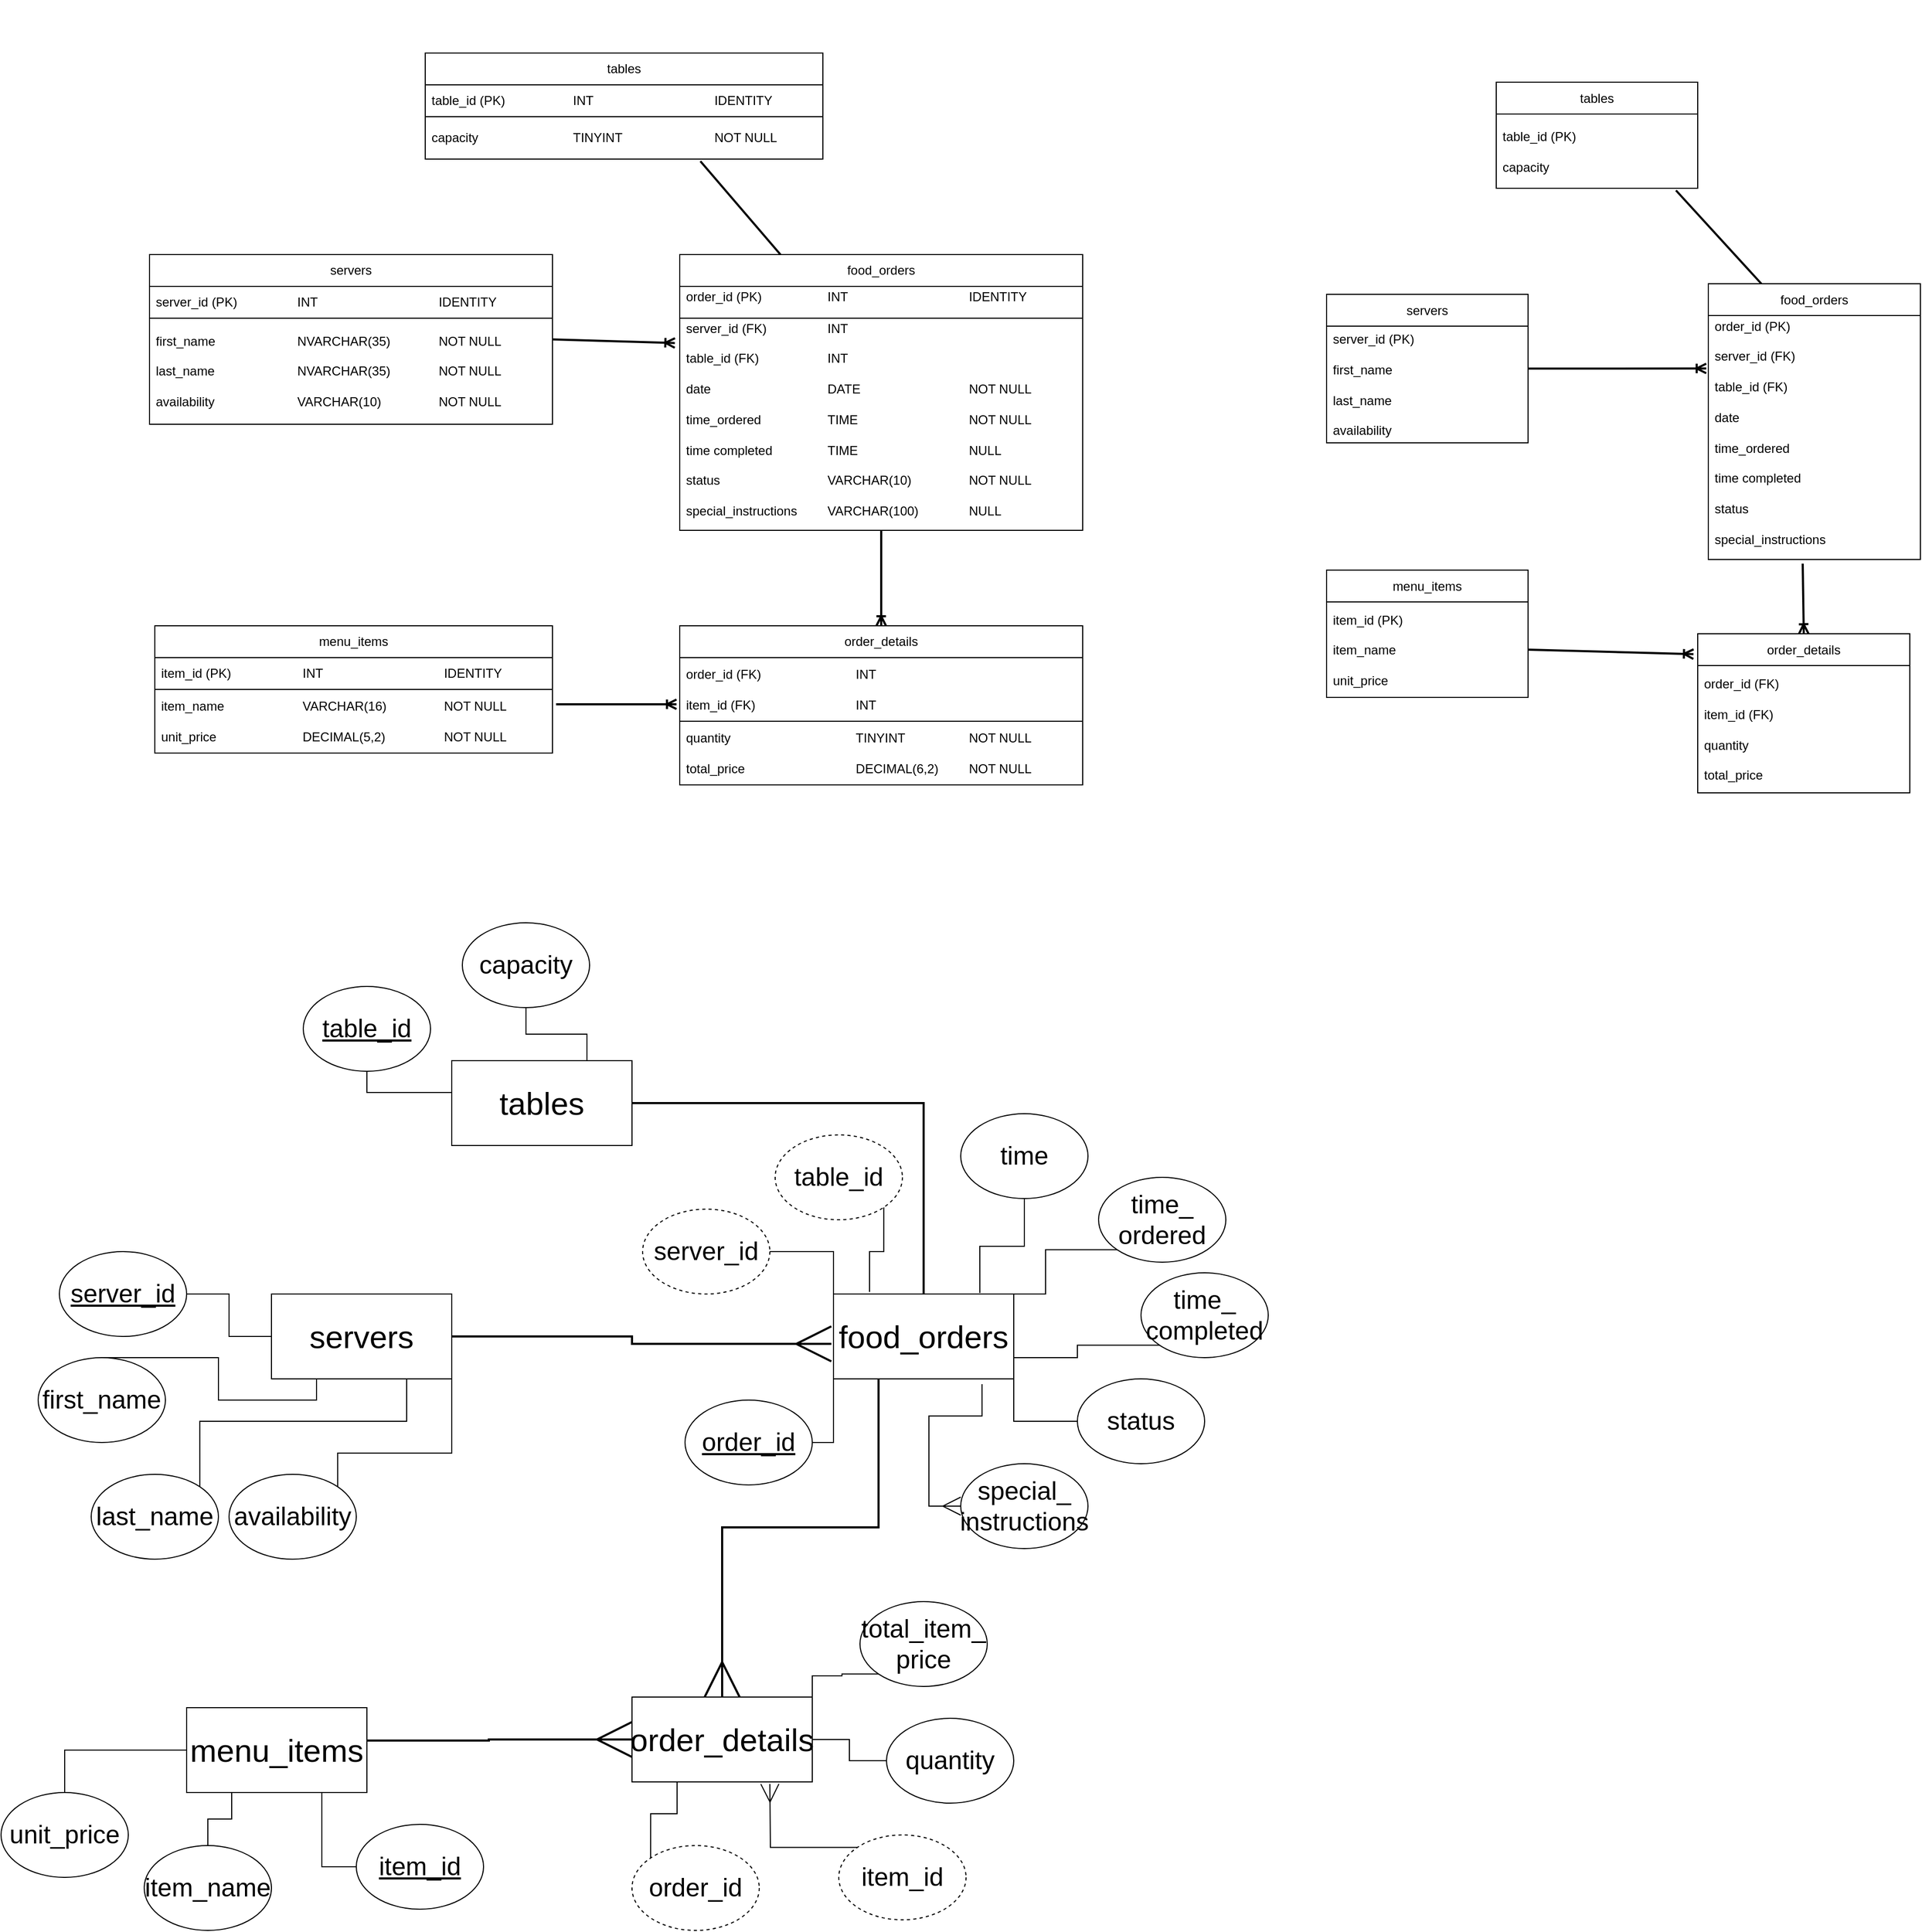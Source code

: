 <mxfile version="24.7.16">
  <diagram name="Page-1" id="0jGm_4_jH5ckf6Hsy2xG">
    <mxGraphModel dx="1859" dy="796" grid="1" gridSize="10" guides="1" tooltips="1" connect="1" arrows="1" fold="1" page="1" pageScale="1" pageWidth="850" pageHeight="1100" math="0" shadow="0">
      <root>
        <mxCell id="0" />
        <mxCell id="1" parent="0" />
        <mxCell id="qiCdCzOtStQ2J8jEz5Vx-1" value="" style="group" vertex="1" connectable="0" parent="1">
          <mxGeometry x="40" y="40" width="1240" height="855" as="geometry" />
        </mxCell>
        <mxCell id="qiCdCzOtStQ2J8jEz5Vx-2" value="servers" style="swimlane;fontStyle=0;childLayout=stackLayout;horizontal=1;startSize=30;horizontalStack=0;resizeParent=1;resizeParentMax=0;resizeLast=0;collapsible=1;marginBottom=0;whiteSpace=wrap;html=1;swimlaneLine=1;" vertex="1" parent="qiCdCzOtStQ2J8jEz5Vx-1">
          <mxGeometry x="140" y="240" width="380" height="160" as="geometry" />
        </mxCell>
        <mxCell id="qiCdCzOtStQ2J8jEz5Vx-3" value="&lt;div&gt;server_id (PK)&lt;span style=&quot;white-space: pre;&quot;&gt;&#x9;&lt;/span&gt;&lt;span style=&quot;white-space: pre;&quot;&gt;&#x9;&lt;/span&gt;&lt;span style=&quot;white-space: pre;&quot;&gt;&#x9;&lt;/span&gt;INT&lt;span style=&quot;white-space: pre;&quot;&gt;&#x9;&lt;/span&gt;&lt;span style=&quot;white-space: pre;&quot;&gt;&#x9;&lt;/span&gt;&lt;span style=&quot;white-space: pre;&quot;&gt;&#x9;&lt;/span&gt;&lt;span style=&quot;white-space: pre;&quot;&gt;&#x9;&lt;span style=&quot;white-space: pre;&quot;&gt;&#x9;&lt;/span&gt;&lt;/span&gt;IDENTITY&lt;br&gt;&lt;/div&gt;" style="text;strokeColor=default;fillColor=none;align=left;verticalAlign=middle;spacingLeft=4;spacingRight=4;overflow=hidden;points=[[0,0.5],[1,0.5]];portConstraint=eastwest;rotatable=0;whiteSpace=wrap;html=1;" vertex="1" parent="qiCdCzOtStQ2J8jEz5Vx-2">
          <mxGeometry y="30" width="380" height="30" as="geometry" />
        </mxCell>
        <mxCell id="qiCdCzOtStQ2J8jEz5Vx-4" value="&lt;div&gt;first_name&lt;span style=&quot;white-space: pre;&quot;&gt;&#x9;&lt;span style=&quot;white-space: pre;&quot;&gt;&#x9;&lt;span style=&quot;white-space: pre;&quot;&gt;&#x9;&lt;/span&gt;&lt;/span&gt;&lt;/span&gt;NVARCHAR(35)&lt;span style=&quot;white-space: pre;&quot;&gt;&#x9;&lt;span style=&quot;white-space: pre;&quot;&gt;&#x9;&lt;/span&gt;&lt;/span&gt;NOT NULL&lt;/div&gt;&lt;div&gt;&lt;br&gt;&lt;/div&gt;&lt;div&gt;last_name&lt;span style=&quot;white-space: pre;&quot;&gt;&#x9;&lt;/span&gt;&lt;span style=&quot;white-space: pre;&quot;&gt;&#x9;&lt;/span&gt;&lt;span style=&quot;white-space: pre;&quot;&gt;&#x9;&lt;/span&gt;NVARCHAR(35)&lt;span style=&quot;white-space: pre;&quot;&gt;&#x9;&lt;/span&gt;&lt;span style=&quot;white-space: pre;&quot;&gt;&#x9;&lt;/span&gt;NOT NULL&lt;br&gt;&lt;/div&gt;&lt;div&gt;&lt;br&gt;&lt;/div&gt;&lt;div&gt;availability&lt;span style=&quot;white-space: pre;&quot;&gt;&#x9;&lt;/span&gt;&lt;span style=&quot;white-space: pre;&quot;&gt;&#x9;&lt;/span&gt;&lt;span style=&quot;white-space: pre;&quot;&gt;&#x9;VARCHAR(10)&lt;/span&gt;&lt;span style=&quot;white-space: pre;&quot;&gt;&#x9;&lt;span style=&quot;white-space: pre;&quot;&gt;&#x9;&lt;/span&gt;NOT &lt;/span&gt;NULL&lt;span style=&quot;white-space: pre;&quot;&gt;&#x9;&lt;/span&gt;&lt;span style=&quot;white-space: pre;&quot;&gt;&#x9;&lt;/span&gt;&lt;br&gt;&lt;/div&gt;" style="text;strokeColor=none;fillColor=none;align=left;verticalAlign=middle;spacingLeft=4;spacingRight=4;overflow=hidden;points=[[0,0.5],[1,0.5]];portConstraint=eastwest;rotatable=0;whiteSpace=wrap;html=1;" vertex="1" parent="qiCdCzOtStQ2J8jEz5Vx-2">
          <mxGeometry y="60" width="380" height="100" as="geometry" />
        </mxCell>
        <mxCell id="qiCdCzOtStQ2J8jEz5Vx-5" value="food_orders" style="swimlane;fontStyle=0;childLayout=stackLayout;horizontal=1;startSize=30;horizontalStack=0;resizeParent=1;resizeParentMax=0;resizeLast=0;collapsible=1;marginBottom=0;whiteSpace=wrap;html=1;swimlaneLine=1;" vertex="1" parent="qiCdCzOtStQ2J8jEz5Vx-1">
          <mxGeometry x="640" y="240" width="380" height="260" as="geometry" />
        </mxCell>
        <mxCell id="qiCdCzOtStQ2J8jEz5Vx-6" value="&lt;div&gt;order_id (PK)&lt;span style=&quot;white-space: pre;&quot;&gt;&#x9;&lt;span style=&quot;white-space: pre;&quot;&gt;&#x9;&lt;/span&gt;&lt;span style=&quot;white-space: pre;&quot;&gt;&#x9;&lt;/span&gt;INT&lt;span style=&quot;white-space: pre;&quot;&gt;&#x9;&lt;/span&gt;&lt;span style=&quot;white-space: pre;&quot;&gt;&#x9;&lt;/span&gt;&lt;span style=&quot;white-space: pre;&quot;&gt;&#x9;&lt;/span&gt;&lt;span style=&quot;white-space: pre;&quot;&gt;&#x9;&lt;/span&gt;&lt;span style=&quot;white-space: pre;&quot;&gt;&#x9;&lt;/span&gt;IDENTITY&lt;/span&gt;&lt;/div&gt;&lt;div&gt;&lt;br&gt;&lt;/div&gt;" style="text;strokeColor=default;fillColor=none;align=left;verticalAlign=middle;spacingLeft=4;spacingRight=4;overflow=hidden;points=[[0,0.5],[1,0.5]];portConstraint=eastwest;rotatable=0;whiteSpace=wrap;html=1;perimeterSpacing=1;" vertex="1" parent="qiCdCzOtStQ2J8jEz5Vx-5">
          <mxGeometry y="30" width="380" height="30" as="geometry" />
        </mxCell>
        <mxCell id="qiCdCzOtStQ2J8jEz5Vx-7" value="&lt;div&gt;server_id (FK)&lt;span style=&quot;white-space: pre;&quot;&gt;&#x9;&lt;/span&gt;&lt;span style=&quot;white-space: pre;&quot;&gt;&#x9;&lt;/span&gt;&lt;span style=&quot;white-space: pre;&quot;&gt;&#x9;&lt;/span&gt;INT&lt;span style=&quot;white-space: pre;&quot;&gt;&#x9;&lt;/span&gt;&lt;span style=&quot;white-space: pre;&quot;&gt;&#x9;&lt;/span&gt;&lt;span style=&quot;white-space: pre;&quot;&gt;&#x9;&lt;/span&gt;&lt;span style=&quot;white-space: pre;&quot;&gt;&#x9;&lt;/span&gt;&lt;span style=&quot;white-space: pre;&quot;&gt;&#x9;&lt;/span&gt;&lt;/div&gt;&lt;div&gt;&lt;div&gt;&lt;br&gt;&lt;/div&gt;table_id (FK)&lt;span style=&quot;white-space: pre;&quot;&gt;&#x9;&lt;/span&gt;&lt;span style=&quot;white-space: pre;&quot;&gt;&#x9;&lt;/span&gt;&lt;span style=&quot;white-space: pre;&quot;&gt;&#x9;&lt;/span&gt;INT&lt;span style=&quot;white-space: pre;&quot;&gt;&#x9;&lt;/span&gt;&lt;span style=&quot;white-space: pre;&quot;&gt;&#x9;&lt;/span&gt;&lt;span style=&quot;white-space: pre;&quot;&gt;&#x9;&lt;/span&gt;&lt;span style=&quot;white-space: pre;&quot;&gt;&#x9;&lt;span style=&quot;white-space: pre;&quot;&gt;&#x9;&lt;/span&gt;&lt;/span&gt;&lt;/div&gt;&lt;div&gt;&lt;br&gt;&lt;/div&gt;&lt;div&gt;date&lt;span style=&quot;white-space: pre;&quot;&gt;&#x9;&lt;/span&gt;&lt;span style=&quot;white-space: pre;&quot;&gt;&#x9;&lt;/span&gt;&lt;span style=&quot;white-space: pre;&quot;&gt;&#x9;&lt;/span&gt;&lt;span style=&quot;white-space: pre;&quot;&gt;&#x9;&lt;/span&gt;&lt;span style=&quot;white-space: pre;&quot;&gt;&#x9;&lt;/span&gt;DATE&lt;span style=&quot;white-space: pre;&quot;&gt;&#x9;&lt;/span&gt;&lt;span style=&quot;white-space: pre;&quot;&gt;&#x9;&lt;/span&gt;&lt;span style=&quot;white-space: pre;&quot;&gt;&#x9;&lt;span style=&quot;white-space: pre;&quot;&gt;&#x9;&lt;/span&gt;&lt;/span&gt;NOT NULL&lt;br&gt;&lt;/div&gt;&lt;div&gt;&lt;br&gt;&lt;/div&gt;&lt;div&gt;time_ordered&lt;span style=&quot;white-space: pre;&quot;&gt;&#x9;&lt;/span&gt;&lt;span style=&quot;white-space: pre;&quot;&gt;&#x9;&lt;/span&gt;&lt;span style=&quot;white-space: pre;&quot;&gt;&#x9;TIME&lt;span style=&quot;white-space: pre;&quot;&gt;&#x9;&lt;/span&gt;&lt;span style=&quot;white-space: pre;&quot;&gt;&#x9;&lt;/span&gt;&lt;span style=&quot;white-space: pre;&quot;&gt;&#x9;&lt;span style=&quot;white-space: pre;&quot;&gt;&#x9;&lt;/span&gt;&lt;/span&gt;NOT NULL&lt;/span&gt;&lt;br&gt;&lt;/div&gt;&lt;div&gt;&lt;br&gt;&lt;/div&gt;&lt;div&gt;time completed&lt;span style=&quot;white-space: pre;&quot;&gt;&#x9;&lt;/span&gt;&lt;span style=&quot;white-space: pre;&quot;&gt;&#x9;&lt;/span&gt;TIME&lt;span style=&quot;white-space: pre;&quot;&gt;&#x9;&lt;/span&gt;&lt;span style=&quot;white-space: pre;&quot;&gt;&#x9;&lt;/span&gt;&lt;span style=&quot;white-space: pre;&quot;&gt;&#x9;&lt;span style=&quot;white-space: pre;&quot;&gt;&#x9;&lt;/span&gt;&lt;/span&gt;NULL&lt;/div&gt;&lt;div&gt;&lt;br&gt;&lt;/div&gt;&lt;div&gt;status&lt;span style=&quot;white-space: pre;&quot;&gt;&#x9;&lt;/span&gt;&lt;span style=&quot;white-space: pre;&quot;&gt;&#x9;&lt;/span&gt;&lt;span style=&quot;white-space: pre;&quot;&gt;&#x9;&lt;/span&gt;&lt;span style=&quot;white-space: pre;&quot;&gt;&#x9;&lt;/span&gt;VARCHAR(10)&lt;span style=&quot;white-space: pre;&quot;&gt;&#x9;&lt;span style=&quot;white-space: pre;&quot;&gt;&#x9;&lt;/span&gt;&lt;/span&gt;NOT NULL&lt;br&gt;&lt;/div&gt;&lt;div&gt;&lt;br&gt;&lt;/div&gt;&lt;div&gt;special_instructions&lt;span style=&quot;white-space: pre;&quot;&gt;&#x9;&lt;/span&gt;&lt;span style=&quot;white-space: pre;&quot;&gt;&#x9;&lt;/span&gt;VARCHAR(100)&lt;span style=&quot;white-space: pre;&quot;&gt;&#x9;&lt;span style=&quot;white-space: pre;&quot;&gt;&#x9;&lt;/span&gt;&lt;/span&gt;NULL&lt;br&gt;&lt;/div&gt;&lt;div&gt;&lt;br&gt;&lt;/div&gt;&lt;div&gt;&lt;br&gt;&lt;/div&gt;" style="text;strokeColor=none;fillColor=none;align=left;verticalAlign=middle;spacingLeft=4;spacingRight=4;overflow=hidden;points=[[0,0.5],[1,0.5]];portConstraint=eastwest;rotatable=0;whiteSpace=wrap;html=1;" vertex="1" parent="qiCdCzOtStQ2J8jEz5Vx-5">
          <mxGeometry y="60" width="380" height="200" as="geometry" />
        </mxCell>
        <mxCell id="qiCdCzOtStQ2J8jEz5Vx-8" value="menu_items" style="swimlane;fontStyle=0;childLayout=stackLayout;horizontal=1;startSize=30;horizontalStack=0;resizeParent=1;resizeParentMax=0;resizeLast=0;collapsible=1;marginBottom=0;whiteSpace=wrap;html=1;swimlaneLine=1;" vertex="1" parent="qiCdCzOtStQ2J8jEz5Vx-1">
          <mxGeometry x="145" y="590" width="375" height="120" as="geometry" />
        </mxCell>
        <mxCell id="qiCdCzOtStQ2J8jEz5Vx-9" value="&lt;div&gt;item_id (PK)&lt;span style=&quot;white-space: pre;&quot;&gt;&#x9;&lt;/span&gt;&lt;span style=&quot;white-space: pre;&quot;&gt;&#x9;&lt;span style=&quot;white-space: pre;&quot;&gt;&#x9;&lt;/span&gt;INT&lt;span style=&quot;white-space: pre;&quot;&gt;&#x9;&lt;/span&gt;&lt;span style=&quot;white-space: pre;&quot;&gt;&#x9;&lt;/span&gt;&lt;/span&gt;&lt;span style=&quot;white-space: pre;&quot;&gt;&#x9;&lt;/span&gt;&lt;span style=&quot;white-space: pre;&quot;&gt;&#x9;&lt;/span&gt;&lt;span style=&quot;white-space: pre;&quot;&gt;&#x9;&lt;/span&gt;IDENTITY&lt;br&gt;&lt;/div&gt;&lt;span style=&quot;white-space: pre;&quot;&gt;&lt;/span&gt;" style="text;strokeColor=default;fillColor=none;align=left;verticalAlign=middle;spacingLeft=4;spacingRight=4;overflow=hidden;points=[[0,0.5],[1,0.5]];portConstraint=eastwest;rotatable=0;whiteSpace=wrap;html=1;" vertex="1" parent="qiCdCzOtStQ2J8jEz5Vx-8">
          <mxGeometry y="30" width="375" height="30" as="geometry" />
        </mxCell>
        <mxCell id="qiCdCzOtStQ2J8jEz5Vx-10" value="&lt;div&gt;item_name&lt;span style=&quot;white-space: pre;&quot;&gt;&#x9;&lt;/span&gt;&lt;span style=&quot;white-space: pre;&quot;&gt;&#x9;&lt;/span&gt;&lt;span style=&quot;white-space: pre;&quot;&gt;&#x9;&lt;/span&gt;VARCHAR(16)&lt;span style=&quot;white-space: pre;&quot;&gt;&#x9;&lt;/span&gt;&lt;span style=&quot;white-space: pre;&quot;&gt;&#x9;&lt;/span&gt;NOT NULL&lt;br&gt;&lt;/div&gt;&lt;div&gt;&lt;br&gt;&lt;/div&gt;&lt;div&gt;unit_price&lt;span style=&quot;white-space: pre;&quot;&gt;&#x9;&lt;/span&gt;&lt;span style=&quot;white-space: pre;&quot;&gt;&#x9;&lt;/span&gt;&lt;span style=&quot;white-space: pre;&quot;&gt;&#x9;&lt;/span&gt;&lt;span style=&quot;white-space: pre;&quot;&gt;DECIMAL(5,2)&lt;span style=&quot;white-space: pre;&quot;&gt;&#x9;&lt;span style=&quot;white-space: pre;&quot;&gt;&#x9;&lt;span style=&quot;white-space: pre;&quot;&gt;&#x9;&lt;/span&gt;&lt;/span&gt;&lt;/span&gt;NOT NULL&lt;/span&gt;&lt;/div&gt;" style="text;strokeColor=none;fillColor=none;align=left;verticalAlign=middle;spacingLeft=4;spacingRight=4;overflow=hidden;points=[[0,0.5],[1,0.5]];portConstraint=eastwest;rotatable=0;whiteSpace=wrap;html=1;" vertex="1" parent="qiCdCzOtStQ2J8jEz5Vx-8">
          <mxGeometry y="60" width="375" height="60" as="geometry" />
        </mxCell>
        <mxCell id="qiCdCzOtStQ2J8jEz5Vx-11" value="order_details" style="swimlane;fontStyle=0;childLayout=stackLayout;horizontal=1;startSize=30;horizontalStack=0;resizeParent=1;resizeParentMax=0;resizeLast=0;collapsible=1;marginBottom=0;whiteSpace=wrap;html=1;swimlaneLine=1;" vertex="1" parent="qiCdCzOtStQ2J8jEz5Vx-1">
          <mxGeometry x="640" y="590" width="380" height="150" as="geometry" />
        </mxCell>
        <mxCell id="qiCdCzOtStQ2J8jEz5Vx-12" value="&lt;div&gt;&lt;div&gt;order_id (FK)&lt;span style=&quot;white-space: pre;&quot;&gt;&#x9;&lt;span style=&quot;white-space: pre;&quot;&gt;&#x9;&lt;/span&gt;&lt;span style=&quot;white-space: pre;&quot;&gt;&#x9;&lt;span style=&quot;white-space: pre;&quot;&gt;&#x9;&lt;/span&gt;&lt;/span&gt;INT&lt;span style=&quot;white-space: pre;&quot;&gt;&#x9;&lt;/span&gt;&lt;span style=&quot;white-space: pre;&quot;&gt;&#x9;&lt;/span&gt;&lt;span style=&quot;white-space: pre;&quot;&gt;&#x9;&lt;/span&gt;&lt;span style=&quot;white-space: pre;&quot;&gt;&#x9;&lt;span style=&quot;white-space: pre;&quot;&gt;&#x9;&lt;/span&gt;&lt;/span&gt;&lt;/span&gt;&lt;/div&gt;&lt;div&gt;&lt;br&gt;&lt;/div&gt;&lt;div&gt;item_id (FK)&lt;span style=&quot;white-space: pre;&quot;&gt;&#x9;&lt;/span&gt;&lt;span style=&quot;white-space: pre;&quot;&gt;&#x9;&lt;/span&gt;&lt;span style=&quot;white-space: pre;&quot;&gt;&#x9;&lt;/span&gt;&lt;span style=&quot;white-space: pre;&quot;&gt;&#x9;&lt;/span&gt;INT&lt;span style=&quot;white-space: pre;&quot;&gt;&#x9;&lt;/span&gt;&lt;span style=&quot;white-space: pre;&quot;&gt;&#x9;&lt;/span&gt;&lt;span style=&quot;white-space: pre;&quot;&gt;&#x9;&lt;/span&gt;&lt;span style=&quot;white-space: pre;&quot;&gt;&#x9;&lt;span style=&quot;white-space: pre;&quot;&gt;&#x9;&lt;/span&gt;&lt;/span&gt;&lt;br&gt;&lt;/div&gt;&lt;/div&gt;" style="text;strokeColor=default;fillColor=none;align=left;verticalAlign=middle;spacingLeft=4;spacingRight=4;overflow=hidden;points=[[0,0.5],[1,0.5]];portConstraint=eastwest;rotatable=0;whiteSpace=wrap;html=1;" vertex="1" parent="qiCdCzOtStQ2J8jEz5Vx-11">
          <mxGeometry y="30" width="380" height="60" as="geometry" />
        </mxCell>
        <mxCell id="qiCdCzOtStQ2J8jEz5Vx-13" value="&lt;div&gt;quantity&lt;span style=&quot;white-space: pre;&quot;&gt;&#x9;&lt;/span&gt;&lt;span style=&quot;white-space: pre;&quot;&gt;&#x9;&lt;/span&gt;&lt;span style=&quot;white-space: pre;&quot;&gt;&#x9;&lt;/span&gt;&lt;span style=&quot;white-space: pre;&quot;&gt;&#x9;&lt;/span&gt;&lt;span style=&quot;white-space: pre;&quot;&gt;&#x9;TINYINT&lt;/span&gt;&lt;span style=&quot;white-space: pre;&quot;&gt;&#x9;&lt;/span&gt;&lt;span style=&quot;white-space: pre;&quot;&gt;&#x9;&lt;/span&gt;&lt;span style=&quot;white-space: pre;&quot;&gt;&#x9;&lt;/span&gt;NOT NULL&lt;/div&gt;&lt;div&gt;&lt;br&gt;&lt;/div&gt;&lt;div&gt;total_price&lt;span style=&quot;white-space: pre;&quot;&gt;&#x9;&lt;/span&gt;&lt;span style=&quot;white-space: pre;&quot;&gt;&#x9;&lt;/span&gt;&lt;span style=&quot;white-space: pre;&quot;&gt;&#x9;&lt;/span&gt;&lt;span style=&quot;white-space: pre;&quot;&gt;&#x9;&lt;/span&gt;DECIMAL(6,2)&lt;span style=&quot;white-space: pre;&quot;&gt;&#x9;&lt;span style=&quot;white-space: pre;&quot;&gt;&#x9;&lt;/span&gt;&lt;/span&gt;NOT NULL&lt;br&gt;&lt;/div&gt;" style="text;strokeColor=none;fillColor=none;align=left;verticalAlign=middle;spacingLeft=4;spacingRight=4;overflow=hidden;points=[[0,0.5],[1,0.5]];portConstraint=eastwest;rotatable=0;whiteSpace=wrap;html=1;" vertex="1" parent="qiCdCzOtStQ2J8jEz5Vx-11">
          <mxGeometry y="90" width="380" height="60" as="geometry" />
        </mxCell>
        <mxCell id="qiCdCzOtStQ2J8jEz5Vx-14" value="" style="fontSize=12;html=1;endArrow=ERoneToMany;rounded=0;exitX=1;exitY=0.5;exitDx=0;exitDy=0;entryX=-0.012;entryY=0.117;entryDx=0;entryDy=0;entryPerimeter=0;strokeWidth=2;" edge="1" parent="qiCdCzOtStQ2J8jEz5Vx-1" source="qiCdCzOtStQ2J8jEz5Vx-2" target="qiCdCzOtStQ2J8jEz5Vx-7">
          <mxGeometry width="100" height="100" relative="1" as="geometry">
            <mxPoint x="438" y="360" as="sourcePoint" />
            <mxPoint x="538" y="260" as="targetPoint" />
          </mxGeometry>
        </mxCell>
        <mxCell id="qiCdCzOtStQ2J8jEz5Vx-15" value="" style="fontSize=12;html=1;endArrow=ERoneToMany;rounded=0;exitX=1.009;exitY=0.233;exitDx=0;exitDy=0;strokeWidth=2;exitPerimeter=0;entryX=-0.008;entryY=0.733;entryDx=0;entryDy=0;entryPerimeter=0;" edge="1" parent="qiCdCzOtStQ2J8jEz5Vx-1" source="qiCdCzOtStQ2J8jEz5Vx-10" target="qiCdCzOtStQ2J8jEz5Vx-12">
          <mxGeometry width="100" height="100" relative="1" as="geometry">
            <mxPoint x="448" y="560" as="sourcePoint" />
            <mxPoint x="640" y="715" as="targetPoint" />
          </mxGeometry>
        </mxCell>
        <mxCell id="qiCdCzOtStQ2J8jEz5Vx-16" value="" style="fontSize=12;html=1;endArrow=ERoneToMany;rounded=0;exitX=0.5;exitY=1;exitDx=0;exitDy=0;entryX=0.5;entryY=0;entryDx=0;entryDy=0;strokeWidth=2;" edge="1" parent="qiCdCzOtStQ2J8jEz5Vx-1" source="qiCdCzOtStQ2J8jEz5Vx-5" target="qiCdCzOtStQ2J8jEz5Vx-11">
          <mxGeometry width="100" height="100" relative="1" as="geometry">
            <mxPoint x="773" y="540" as="sourcePoint" />
            <mxPoint x="833" y="540" as="targetPoint" />
          </mxGeometry>
        </mxCell>
        <mxCell id="qiCdCzOtStQ2J8jEz5Vx-18" value="" style="endArrow=none;html=1;rounded=0;exitX=0.25;exitY=0;exitDx=0;exitDy=0;strokeWidth=2;entryX=0.692;entryY=1.05;entryDx=0;entryDy=0;entryPerimeter=0;" edge="1" parent="qiCdCzOtStQ2J8jEz5Vx-1" source="qiCdCzOtStQ2J8jEz5Vx-5" target="qiCdCzOtStQ2J8jEz5Vx-21">
          <mxGeometry width="50" height="50" relative="1" as="geometry">
            <mxPoint x="750" y="215" as="sourcePoint" />
            <mxPoint x="360" y="150" as="targetPoint" />
          </mxGeometry>
        </mxCell>
        <mxCell id="qiCdCzOtStQ2J8jEz5Vx-19" value="tables" style="swimlane;fontStyle=0;childLayout=stackLayout;horizontal=1;startSize=30;horizontalStack=0;resizeParent=1;resizeParentMax=0;resizeLast=0;collapsible=1;marginBottom=0;whiteSpace=wrap;html=1;swimlaneLine=1;" vertex="1" parent="qiCdCzOtStQ2J8jEz5Vx-1">
          <mxGeometry x="400" y="50" width="375" height="100" as="geometry" />
        </mxCell>
        <mxCell id="qiCdCzOtStQ2J8jEz5Vx-20" value="&lt;div&gt;table_id (PK)&lt;span style=&quot;white-space: pre;&quot;&gt;&#x9;&lt;/span&gt;&lt;span style=&quot;white-space: pre;&quot;&gt;&#x9;&lt;span style=&quot;white-space: pre;&quot;&gt;&#x9;&lt;/span&gt;INT&lt;span style=&quot;white-space: pre;&quot;&gt;&#x9;&lt;/span&gt;&lt;span style=&quot;white-space: pre;&quot;&gt;&#x9;&lt;/span&gt;&lt;/span&gt;&lt;span style=&quot;white-space: pre;&quot;&gt;&#x9;&lt;/span&gt;&lt;span style=&quot;white-space: pre;&quot;&gt;&#x9;&lt;span style=&quot;white-space: pre;&quot;&gt;&#x9;&lt;/span&gt;&lt;/span&gt;IDENTITY&lt;br&gt;&lt;/div&gt;&lt;span style=&quot;white-space: pre;&quot;&gt;&lt;/span&gt;" style="text;strokeColor=default;fillColor=none;align=left;verticalAlign=middle;spacingLeft=4;spacingRight=4;overflow=hidden;points=[[0,0.5],[1,0.5]];portConstraint=eastwest;rotatable=0;whiteSpace=wrap;html=1;" vertex="1" parent="qiCdCzOtStQ2J8jEz5Vx-19">
          <mxGeometry y="30" width="375" height="30" as="geometry" />
        </mxCell>
        <mxCell id="qiCdCzOtStQ2J8jEz5Vx-21" value="capacity&lt;span style=&quot;white-space: pre;&quot;&gt;&#x9;&lt;/span&gt;&lt;span style=&quot;white-space: pre;&quot;&gt;&#x9;&lt;/span&gt;&lt;span style=&quot;white-space: pre;&quot;&gt;&#x9;&lt;/span&gt;&lt;span style=&quot;white-space: pre;&quot;&gt;&#x9;&lt;/span&gt;TINYINT&lt;span style=&quot;white-space: pre;&quot;&gt;&#x9;&lt;/span&gt;&lt;span style=&quot;white-space: pre;&quot;&gt;&#x9;&lt;/span&gt;&lt;span style=&quot;white-space: pre;&quot;&gt;&#x9;&lt;span style=&quot;white-space: pre;&quot;&gt;&#x9;&lt;/span&gt;&lt;/span&gt;NOT NULL" style="text;strokeColor=none;fillColor=none;align=left;verticalAlign=middle;spacingLeft=4;spacingRight=4;overflow=hidden;points=[[0,0.5],[1,0.5]];portConstraint=eastwest;rotatable=0;whiteSpace=wrap;html=1;" vertex="1" parent="qiCdCzOtStQ2J8jEz5Vx-19">
          <mxGeometry y="60" width="375" height="40" as="geometry" />
        </mxCell>
        <mxCell id="qiCdCzOtStQ2J8jEz5Vx-22" value="servers" style="swimlane;fontStyle=0;childLayout=stackLayout;horizontal=1;startSize=30;horizontalStack=0;resizeParent=1;resizeParentMax=0;resizeLast=0;collapsible=1;marginBottom=0;whiteSpace=wrap;html=1;swimlaneLine=1;" vertex="1" parent="1">
          <mxGeometry x="1290" y="317.5" width="190" height="140" as="geometry" />
        </mxCell>
        <mxCell id="qiCdCzOtStQ2J8jEz5Vx-23" value="&lt;div&gt;&lt;div&gt;server_id (PK)&lt;span style=&quot;white-space: pre;&quot;&gt;&#x9;&lt;/span&gt;&lt;br&gt;&lt;/div&gt;&lt;br&gt;first_name&lt;span style=&quot;white-space: pre;&quot;&gt;&#x9;&lt;span style=&quot;white-space: pre;&quot;&gt;&#x9;&lt;/span&gt;&lt;/span&gt;&lt;/div&gt;&lt;div&gt;&lt;br&gt;&lt;/div&gt;&lt;div&gt;last_name&lt;span style=&quot;white-space: pre;&quot;&gt;&#x9;&lt;/span&gt;&lt;span style=&quot;white-space: pre;&quot;&gt;&#x9;&lt;/span&gt;&lt;br&gt;&lt;/div&gt;&lt;div&gt;&lt;br&gt;&lt;/div&gt;&lt;div&gt;availability&lt;span style=&quot;white-space: pre;&quot;&gt;&#x9;&lt;/span&gt;&lt;span style=&quot;white-space: pre;&quot;&gt;&#x9;&lt;/span&gt;&lt;span style=&quot;white-space: pre;&quot;&gt;&#x9;&lt;/span&gt;&lt;br&gt;&lt;/div&gt;" style="text;strokeColor=none;fillColor=none;align=left;verticalAlign=middle;spacingLeft=4;spacingRight=4;overflow=hidden;points=[[0,0.5],[1,0.5]];portConstraint=eastwest;rotatable=0;whiteSpace=wrap;html=1;" vertex="1" parent="qiCdCzOtStQ2J8jEz5Vx-22">
          <mxGeometry y="30" width="190" height="110" as="geometry" />
        </mxCell>
        <mxCell id="qiCdCzOtStQ2J8jEz5Vx-24" value="food_orders" style="swimlane;fontStyle=0;childLayout=stackLayout;horizontal=1;startSize=30;horizontalStack=0;resizeParent=1;resizeParentMax=0;resizeLast=0;collapsible=1;marginBottom=0;whiteSpace=wrap;html=1;swimlaneLine=1;" vertex="1" parent="1">
          <mxGeometry x="1650" y="307.5" width="200" height="260" as="geometry" />
        </mxCell>
        <mxCell id="qiCdCzOtStQ2J8jEz5Vx-25" value="&lt;div&gt;&lt;div&gt;order_id (PK)&lt;/div&gt;&lt;div&gt;&lt;br&gt;&lt;/div&gt;&lt;div&gt;server_id (FK)&lt;span style=&quot;white-space: pre;&quot;&gt;&#x9;&lt;/span&gt;&lt;span style=&quot;white-space: pre;&quot;&gt;&#x9;&lt;/span&gt;&lt;span style=&quot;white-space: pre;&quot;&gt;&#x9;&lt;/span&gt;&lt;/div&gt;&lt;/div&gt;&lt;div&gt;&lt;div&gt;&lt;br&gt;&lt;/div&gt;table_id (FK)&lt;span style=&quot;white-space: pre;&quot;&gt;&#x9;&lt;/span&gt;&lt;span style=&quot;white-space: pre;&quot;&gt;&#x9;&lt;/span&gt;&lt;span style=&quot;white-space: pre;&quot;&gt;&lt;span style=&quot;white-space: pre;&quot;&gt;&#x9;&lt;/span&gt;&lt;/span&gt;&lt;/div&gt;&lt;div&gt;&lt;br&gt;&lt;/div&gt;&lt;div&gt;date&lt;span style=&quot;white-space: pre;&quot;&gt;&#x9;&lt;/span&gt;&lt;span style=&quot;white-space: pre;&quot;&gt;&#x9;&lt;/span&gt;&lt;br&gt;&lt;/div&gt;&lt;div&gt;&lt;br&gt;&lt;/div&gt;&lt;div&gt;time_ordered&lt;span style=&quot;white-space: pre;&quot;&gt;&#x9;&lt;/span&gt;&lt;br&gt;&lt;/div&gt;&lt;div&gt;&lt;br&gt;&lt;/div&gt;&lt;div&gt;time completed&lt;span style=&quot;white-space: pre;&quot;&gt;&#x9;&lt;/span&gt;&lt;span style=&quot;white-space: pre;&quot;&gt;&#x9;&lt;/span&gt;&lt;/div&gt;&lt;div&gt;&lt;br&gt;&lt;/div&gt;&lt;div&gt;status&lt;span style=&quot;white-space: pre;&quot;&gt;&#x9;&lt;/span&gt;&lt;span style=&quot;white-space: pre;&quot;&gt;&#x9;&lt;/span&gt;&lt;span style=&quot;white-space: pre;&quot;&gt;&#x9;&lt;/span&gt;&lt;br&gt;&lt;/div&gt;&lt;div&gt;&lt;br&gt;&lt;/div&gt;&lt;div&gt;special_instructions&lt;br&gt;&lt;/div&gt;&lt;div&gt;&lt;br&gt;&lt;/div&gt;&lt;div&gt;&lt;br&gt;&lt;/div&gt;" style="text;strokeColor=none;fillColor=none;align=left;verticalAlign=middle;spacingLeft=4;spacingRight=4;overflow=hidden;points=[[0,0.5],[1,0.5]];portConstraint=eastwest;rotatable=0;whiteSpace=wrap;html=1;" vertex="1" parent="qiCdCzOtStQ2J8jEz5Vx-24">
          <mxGeometry y="30" width="200" height="230" as="geometry" />
        </mxCell>
        <mxCell id="qiCdCzOtStQ2J8jEz5Vx-26" value="menu_items" style="swimlane;fontStyle=0;childLayout=stackLayout;horizontal=1;startSize=30;horizontalStack=0;resizeParent=1;resizeParentMax=0;resizeLast=0;collapsible=1;marginBottom=0;whiteSpace=wrap;html=1;swimlaneLine=1;" vertex="1" parent="1">
          <mxGeometry x="1290" y="577.5" width="190" height="120" as="geometry" />
        </mxCell>
        <mxCell id="qiCdCzOtStQ2J8jEz5Vx-27" value="&lt;div&gt;item_id (PK)&lt;span style=&quot;white-space: pre;&quot;&gt;&#x9;&lt;/span&gt;&lt;span style=&quot;white-space: pre;&quot;&gt;&#x9;&lt;/span&gt;&lt;br&gt;&lt;br&gt;item_name&lt;span style=&quot;white-space: pre;&quot;&gt;&#x9;&lt;/span&gt;&lt;span style=&quot;white-space: pre;&quot;&gt;&#x9;&lt;/span&gt;&lt;br&gt;&lt;/div&gt;&lt;div&gt;&lt;br&gt;&lt;/div&gt;&lt;div&gt;unit_price&lt;span style=&quot;white-space: pre;&quot;&gt;&#x9;&lt;/span&gt;&lt;span style=&quot;white-space: pre;&quot;&gt;&#x9;&lt;/span&gt;&lt;/div&gt;" style="text;strokeColor=none;fillColor=none;align=left;verticalAlign=middle;spacingLeft=4;spacingRight=4;overflow=hidden;points=[[0,0.5],[1,0.5]];portConstraint=eastwest;rotatable=0;whiteSpace=wrap;html=1;" vertex="1" parent="qiCdCzOtStQ2J8jEz5Vx-26">
          <mxGeometry y="30" width="190" height="90" as="geometry" />
        </mxCell>
        <mxCell id="qiCdCzOtStQ2J8jEz5Vx-28" value="order_details" style="swimlane;fontStyle=0;childLayout=stackLayout;horizontal=1;startSize=30;horizontalStack=0;resizeParent=1;resizeParentMax=0;resizeLast=0;collapsible=1;marginBottom=0;whiteSpace=wrap;html=1;swimlaneLine=1;" vertex="1" parent="1">
          <mxGeometry x="1640" y="637.5" width="200" height="150" as="geometry" />
        </mxCell>
        <mxCell id="qiCdCzOtStQ2J8jEz5Vx-29" value="&lt;div&gt;&lt;div&gt;order_id (FK)&lt;span style=&quot;white-space: pre;&quot;&gt;&lt;span style=&quot;white-space: pre;&quot;&gt;&#x9;&lt;/span&gt;&lt;span style=&quot;white-space: pre;&quot;&gt;&#x9;&lt;span style=&quot;white-space: pre;&quot;&gt;&#x9;&lt;/span&gt;&lt;/span&gt;&lt;/span&gt;&lt;/div&gt;&lt;div&gt;&lt;br&gt;&lt;/div&gt;item_id (FK)&lt;span style=&quot;white-space: pre;&quot;&gt;&#x9;&lt;/span&gt;&lt;span style=&quot;white-space: pre;&quot;&gt;&#x9;&#x9;&lt;/span&gt;&lt;br&gt;&lt;/div&gt;&lt;div&gt;&lt;br&gt;&lt;/div&gt;&lt;div&gt;quantity&lt;span style=&quot;white-space: pre;&quot;&gt;&#x9;&lt;/span&gt;&lt;span style=&quot;white-space: pre;&quot;&gt;&#x9;&lt;/span&gt;&lt;/div&gt;&lt;div&gt;&lt;br&gt;&lt;/div&gt;&lt;div&gt;total_price&lt;span style=&quot;white-space: pre;&quot;&gt;&#x9;&lt;/span&gt;&lt;br&gt;&lt;/div&gt;" style="text;strokeColor=none;fillColor=none;align=left;verticalAlign=middle;spacingLeft=4;spacingRight=4;overflow=hidden;points=[[0,0.5],[1,0.5]];portConstraint=eastwest;rotatable=0;whiteSpace=wrap;html=1;" vertex="1" parent="qiCdCzOtStQ2J8jEz5Vx-28">
          <mxGeometry y="30" width="200" height="120" as="geometry" />
        </mxCell>
        <mxCell id="qiCdCzOtStQ2J8jEz5Vx-30" value="" style="fontSize=12;html=1;endArrow=ERoneToMany;rounded=0;exitX=1;exitY=0.5;exitDx=0;exitDy=0;entryX=-0.01;entryY=0.217;entryDx=0;entryDy=0;entryPerimeter=0;strokeWidth=2;" edge="1" parent="1" source="qiCdCzOtStQ2J8jEz5Vx-22" target="qiCdCzOtStQ2J8jEz5Vx-25">
          <mxGeometry width="100" height="100" relative="1" as="geometry">
            <mxPoint x="1398" y="427.5" as="sourcePoint" />
            <mxPoint x="1498" y="327.5" as="targetPoint" />
          </mxGeometry>
        </mxCell>
        <mxCell id="qiCdCzOtStQ2J8jEz5Vx-31" value="" style="fontSize=12;html=1;endArrow=ERoneToMany;rounded=0;exitX=1;exitY=0.5;exitDx=0;exitDy=0;strokeWidth=2;entryX=-0.02;entryY=0.128;entryDx=0;entryDy=0;entryPerimeter=0;" edge="1" parent="1" source="qiCdCzOtStQ2J8jEz5Vx-27" target="qiCdCzOtStQ2J8jEz5Vx-28">
          <mxGeometry width="100" height="100" relative="1" as="geometry">
            <mxPoint x="1408" y="627.5" as="sourcePoint" />
            <mxPoint x="1586.96" y="731.48" as="targetPoint" />
          </mxGeometry>
        </mxCell>
        <mxCell id="qiCdCzOtStQ2J8jEz5Vx-32" value="" style="fontSize=12;html=1;endArrow=ERoneToMany;rounded=0;exitX=0.445;exitY=1.017;exitDx=0;exitDy=0;entryX=0.5;entryY=0;entryDx=0;entryDy=0;strokeWidth=2;exitPerimeter=0;" edge="1" parent="1" source="qiCdCzOtStQ2J8jEz5Vx-25" target="qiCdCzOtStQ2J8jEz5Vx-28">
          <mxGeometry width="100" height="100" relative="1" as="geometry">
            <mxPoint x="1733" y="607.5" as="sourcePoint" />
            <mxPoint x="1793" y="607.5" as="targetPoint" />
          </mxGeometry>
        </mxCell>
        <mxCell id="qiCdCzOtStQ2J8jEz5Vx-34" value="" style="endArrow=none;html=1;rounded=0;exitX=0.25;exitY=0;exitDx=0;exitDy=0;strokeWidth=2;entryX=0.692;entryY=1.05;entryDx=0;entryDy=0;entryPerimeter=0;" edge="1" parent="1" source="qiCdCzOtStQ2J8jEz5Vx-24">
          <mxGeometry width="50" height="50" relative="1" as="geometry">
            <mxPoint x="1710" y="282.5" as="sourcePoint" />
            <mxPoint x="1619.5" y="219.5" as="targetPoint" />
          </mxGeometry>
        </mxCell>
        <mxCell id="qiCdCzOtStQ2J8jEz5Vx-35" value="tables" style="swimlane;fontStyle=0;childLayout=stackLayout;horizontal=1;startSize=30;horizontalStack=0;resizeParent=1;resizeParentMax=0;resizeLast=0;collapsible=1;marginBottom=0;whiteSpace=wrap;html=1;swimlaneLine=1;" vertex="1" parent="1">
          <mxGeometry x="1450" y="117.5" width="190" height="100" as="geometry" />
        </mxCell>
        <mxCell id="qiCdCzOtStQ2J8jEz5Vx-36" value="&lt;div&gt;table_id (PK)&lt;span style=&quot;white-space: pre;&quot;&gt;&#x9;&lt;/span&gt;&lt;/div&gt;&lt;div&gt;&lt;br&gt;&lt;/div&gt;&lt;div&gt;capacity&lt;span style=&quot;white-space: pre;&quot;&gt;&#x9;&lt;/span&gt;&lt;span style=&quot;white-space: pre;&quot;&gt;&#x9;&lt;/span&gt;&lt;/div&gt;&lt;span style=&quot;white-space: pre;&quot;&gt;&lt;/span&gt;" style="text;strokeColor=default;fillColor=none;align=left;verticalAlign=middle;spacingLeft=4;spacingRight=4;overflow=hidden;points=[[0,0.5],[1,0.5]];portConstraint=eastwest;rotatable=0;whiteSpace=wrap;html=1;" vertex="1" parent="qiCdCzOtStQ2J8jEz5Vx-35">
          <mxGeometry y="30" width="190" height="70" as="geometry" />
        </mxCell>
        <mxCell id="qiCdCzOtStQ2J8jEz5Vx-37" style="edgeStyle=orthogonalEdgeStyle;rounded=0;orthogonalLoop=1;jettySize=auto;html=1;exitX=0.5;exitY=1;exitDx=0;exitDy=0;entryX=0;entryY=0.25;entryDx=0;entryDy=0;endArrow=none;endFill=0;" edge="1" parent="1" source="qiCdCzOtStQ2J8jEz5Vx-38" target="qiCdCzOtStQ2J8jEz5Vx-42">
          <mxGeometry relative="1" as="geometry" />
        </mxCell>
        <mxCell id="qiCdCzOtStQ2J8jEz5Vx-38" value="&lt;u&gt;table_id&lt;/u&gt;" style="ellipse;whiteSpace=wrap;html=1;fontSize=24;" vertex="1" parent="1">
          <mxGeometry x="325" y="970" width="120" height="80" as="geometry" />
        </mxCell>
        <mxCell id="qiCdCzOtStQ2J8jEz5Vx-39" style="edgeStyle=orthogonalEdgeStyle;rounded=0;orthogonalLoop=1;jettySize=auto;html=1;exitX=0.5;exitY=1;exitDx=0;exitDy=0;entryX=0.75;entryY=0;entryDx=0;entryDy=0;endArrow=none;endFill=0;" edge="1" parent="1" source="qiCdCzOtStQ2J8jEz5Vx-40" target="qiCdCzOtStQ2J8jEz5Vx-42">
          <mxGeometry relative="1" as="geometry" />
        </mxCell>
        <mxCell id="qiCdCzOtStQ2J8jEz5Vx-40" value="&lt;div&gt;capacity&lt;/div&gt;" style="ellipse;whiteSpace=wrap;html=1;fontSize=24;" vertex="1" parent="1">
          <mxGeometry x="475" y="910" width="120" height="80" as="geometry" />
        </mxCell>
        <mxCell id="qiCdCzOtStQ2J8jEz5Vx-41" style="edgeStyle=orthogonalEdgeStyle;rounded=0;orthogonalLoop=1;jettySize=auto;html=1;exitX=1;exitY=0.5;exitDx=0;exitDy=0;endArrow=none;endFill=0;entryX=0.5;entryY=0;entryDx=0;entryDy=0;strokeWidth=2;" edge="1" parent="1" source="qiCdCzOtStQ2J8jEz5Vx-42" target="qiCdCzOtStQ2J8jEz5Vx-57">
          <mxGeometry relative="1" as="geometry">
            <mxPoint x="725" y="1300" as="targetPoint" />
          </mxGeometry>
        </mxCell>
        <mxCell id="qiCdCzOtStQ2J8jEz5Vx-42" value="tables" style="rounded=0;whiteSpace=wrap;html=1;fontSize=30;" vertex="1" parent="1">
          <mxGeometry x="465" y="1040" width="170" height="80" as="geometry" />
        </mxCell>
        <mxCell id="qiCdCzOtStQ2J8jEz5Vx-44" style="edgeStyle=orthogonalEdgeStyle;rounded=0;orthogonalLoop=1;jettySize=auto;html=1;exitX=1;exitY=0.5;exitDx=0;exitDy=0;endArrow=ERmany;endFill=0;endSize=30;entryX=-0.012;entryY=0.588;entryDx=0;entryDy=0;entryPerimeter=0;strokeWidth=2;" edge="1" parent="1" source="qiCdCzOtStQ2J8jEz5Vx-45" target="qiCdCzOtStQ2J8jEz5Vx-57">
          <mxGeometry relative="1" as="geometry">
            <mxPoint x="615" y="1400" as="targetPoint" />
          </mxGeometry>
        </mxCell>
        <mxCell id="qiCdCzOtStQ2J8jEz5Vx-45" value="&lt;div&gt;servers&lt;/div&gt;" style="rounded=0;whiteSpace=wrap;html=1;fontSize=30;" vertex="1" parent="1">
          <mxGeometry x="295" y="1260" width="170" height="80" as="geometry" />
        </mxCell>
        <mxCell id="qiCdCzOtStQ2J8jEz5Vx-46" style="edgeStyle=orthogonalEdgeStyle;rounded=0;orthogonalLoop=1;jettySize=auto;html=1;exitX=1;exitY=0.5;exitDx=0;exitDy=0;entryX=0;entryY=0.5;entryDx=0;entryDy=0;endArrow=none;endFill=0;" edge="1" parent="1" source="qiCdCzOtStQ2J8jEz5Vx-47" target="qiCdCzOtStQ2J8jEz5Vx-45">
          <mxGeometry relative="1" as="geometry" />
        </mxCell>
        <mxCell id="qiCdCzOtStQ2J8jEz5Vx-47" value="&lt;u&gt;server_id&lt;/u&gt;" style="ellipse;whiteSpace=wrap;html=1;fontSize=24;" vertex="1" parent="1">
          <mxGeometry x="95" y="1220" width="120" height="80" as="geometry" />
        </mxCell>
        <mxCell id="qiCdCzOtStQ2J8jEz5Vx-48" style="edgeStyle=orthogonalEdgeStyle;rounded=0;orthogonalLoop=1;jettySize=auto;html=1;exitX=0.5;exitY=0;exitDx=0;exitDy=0;entryX=0.25;entryY=1;entryDx=0;entryDy=0;endArrow=none;endFill=0;" edge="1" parent="1" source="qiCdCzOtStQ2J8jEz5Vx-49" target="qiCdCzOtStQ2J8jEz5Vx-45">
          <mxGeometry relative="1" as="geometry">
            <Array as="points">
              <mxPoint x="245" y="1320" />
              <mxPoint x="245" y="1360" />
              <mxPoint x="338" y="1360" />
            </Array>
          </mxGeometry>
        </mxCell>
        <mxCell id="qiCdCzOtStQ2J8jEz5Vx-49" value="&lt;div&gt;first_name&lt;/div&gt;" style="ellipse;whiteSpace=wrap;html=1;fontSize=24;" vertex="1" parent="1">
          <mxGeometry x="75" y="1320" width="120" height="80" as="geometry" />
        </mxCell>
        <mxCell id="qiCdCzOtStQ2J8jEz5Vx-50" style="edgeStyle=orthogonalEdgeStyle;rounded=0;orthogonalLoop=1;jettySize=auto;html=1;exitX=1;exitY=0;exitDx=0;exitDy=0;entryX=0.75;entryY=1;entryDx=0;entryDy=0;endArrow=none;endFill=0;" edge="1" parent="1" source="qiCdCzOtStQ2J8jEz5Vx-51" target="qiCdCzOtStQ2J8jEz5Vx-45">
          <mxGeometry relative="1" as="geometry">
            <Array as="points">
              <mxPoint x="227" y="1380" />
              <mxPoint x="423" y="1380" />
            </Array>
          </mxGeometry>
        </mxCell>
        <mxCell id="qiCdCzOtStQ2J8jEz5Vx-51" value="last_name" style="ellipse;whiteSpace=wrap;html=1;fontSize=24;" vertex="1" parent="1">
          <mxGeometry x="125" y="1430" width="120" height="80" as="geometry" />
        </mxCell>
        <mxCell id="qiCdCzOtStQ2J8jEz5Vx-52" style="edgeStyle=orthogonalEdgeStyle;rounded=0;orthogonalLoop=1;jettySize=auto;html=1;exitX=1;exitY=0;exitDx=0;exitDy=0;entryX=1;entryY=1;entryDx=0;entryDy=0;endArrow=none;endFill=0;" edge="1" parent="1" source="qiCdCzOtStQ2J8jEz5Vx-53" target="qiCdCzOtStQ2J8jEz5Vx-45">
          <mxGeometry relative="1" as="geometry">
            <Array as="points">
              <mxPoint x="357" y="1410" />
              <mxPoint x="465" y="1410" />
            </Array>
          </mxGeometry>
        </mxCell>
        <mxCell id="qiCdCzOtStQ2J8jEz5Vx-53" value="availability" style="ellipse;whiteSpace=wrap;html=1;fontSize=24;" vertex="1" parent="1">
          <mxGeometry x="255" y="1430" width="120" height="80" as="geometry" />
        </mxCell>
        <mxCell id="qiCdCzOtStQ2J8jEz5Vx-54" style="edgeStyle=orthogonalEdgeStyle;rounded=0;orthogonalLoop=1;jettySize=auto;html=1;exitX=1;exitY=0;exitDx=0;exitDy=0;entryX=0;entryY=1;entryDx=0;entryDy=0;endArrow=none;endFill=0;" edge="1" parent="1" source="qiCdCzOtStQ2J8jEz5Vx-56" target="qiCdCzOtStQ2J8jEz5Vx-80">
          <mxGeometry relative="1" as="geometry">
            <Array as="points">
              <mxPoint x="805" y="1620" />
              <mxPoint x="833" y="1620" />
            </Array>
          </mxGeometry>
        </mxCell>
        <mxCell id="qiCdCzOtStQ2J8jEz5Vx-55" style="edgeStyle=orthogonalEdgeStyle;rounded=0;orthogonalLoop=1;jettySize=auto;html=1;exitX=0.5;exitY=0;exitDx=0;exitDy=0;entryX=0.25;entryY=1;entryDx=0;entryDy=0;endArrow=none;endFill=0;startArrow=ERmany;startFill=0;endSize=30;startSize=30;strokeWidth=2;" edge="1" parent="1" source="qiCdCzOtStQ2J8jEz5Vx-56" target="qiCdCzOtStQ2J8jEz5Vx-57">
          <mxGeometry relative="1" as="geometry" />
        </mxCell>
        <mxCell id="qiCdCzOtStQ2J8jEz5Vx-56" value="&lt;div&gt;order_details&lt;/div&gt;" style="rounded=0;whiteSpace=wrap;html=1;fontSize=30;" vertex="1" parent="1">
          <mxGeometry x="635" y="1640" width="170" height="80" as="geometry" />
        </mxCell>
        <mxCell id="qiCdCzOtStQ2J8jEz5Vx-57" value="&lt;div&gt;food_orders&lt;/div&gt;" style="rounded=0;whiteSpace=wrap;html=1;fontSize=30;" vertex="1" parent="1">
          <mxGeometry x="825" y="1260" width="170" height="80" as="geometry" />
        </mxCell>
        <mxCell id="qiCdCzOtStQ2J8jEz5Vx-58" style="edgeStyle=orthogonalEdgeStyle;rounded=0;orthogonalLoop=1;jettySize=auto;html=1;exitX=0.5;exitY=1;exitDx=0;exitDy=0;entryX=0.812;entryY=-0.012;entryDx=0;entryDy=0;endArrow=none;endFill=0;entryPerimeter=0;" edge="1" parent="1" source="qiCdCzOtStQ2J8jEz5Vx-59" target="qiCdCzOtStQ2J8jEz5Vx-57">
          <mxGeometry relative="1" as="geometry" />
        </mxCell>
        <mxCell id="qiCdCzOtStQ2J8jEz5Vx-59" value="time" style="ellipse;whiteSpace=wrap;html=1;fontSize=24;" vertex="1" parent="1">
          <mxGeometry x="945" y="1090" width="120" height="80" as="geometry" />
        </mxCell>
        <mxCell id="qiCdCzOtStQ2J8jEz5Vx-60" style="edgeStyle=orthogonalEdgeStyle;rounded=0;orthogonalLoop=1;jettySize=auto;html=1;exitX=1;exitY=0.5;exitDx=0;exitDy=0;entryX=0;entryY=1;entryDx=0;entryDy=0;endArrow=none;endFill=0;" edge="1" parent="1" source="qiCdCzOtStQ2J8jEz5Vx-61" target="qiCdCzOtStQ2J8jEz5Vx-57">
          <mxGeometry relative="1" as="geometry" />
        </mxCell>
        <mxCell id="qiCdCzOtStQ2J8jEz5Vx-61" value="&lt;u&gt;order_id&lt;/u&gt;" style="ellipse;whiteSpace=wrap;html=1;fontSize=24;" vertex="1" parent="1">
          <mxGeometry x="685" y="1360" width="120" height="80" as="geometry" />
        </mxCell>
        <mxCell id="qiCdCzOtStQ2J8jEz5Vx-62" style="edgeStyle=orthogonalEdgeStyle;rounded=0;orthogonalLoop=1;jettySize=auto;html=1;exitX=1;exitY=0.5;exitDx=0;exitDy=0;entryX=0;entryY=0;entryDx=0;entryDy=0;endArrow=none;endFill=0;" edge="1" parent="1" source="qiCdCzOtStQ2J8jEz5Vx-63" target="qiCdCzOtStQ2J8jEz5Vx-57">
          <mxGeometry relative="1" as="geometry" />
        </mxCell>
        <mxCell id="qiCdCzOtStQ2J8jEz5Vx-63" value="server_id" style="ellipse;whiteSpace=wrap;html=1;fontSize=24;dashed=1;" vertex="1" parent="1">
          <mxGeometry x="645" y="1180" width="120" height="80" as="geometry" />
        </mxCell>
        <mxCell id="qiCdCzOtStQ2J8jEz5Vx-64" style="edgeStyle=orthogonalEdgeStyle;rounded=0;orthogonalLoop=1;jettySize=auto;html=1;exitX=0;exitY=1;exitDx=0;exitDy=0;entryX=1;entryY=0.75;entryDx=0;entryDy=0;endArrow=none;endFill=0;" edge="1" parent="1" source="qiCdCzOtStQ2J8jEz5Vx-65" target="qiCdCzOtStQ2J8jEz5Vx-57">
          <mxGeometry relative="1" as="geometry" />
        </mxCell>
        <mxCell id="qiCdCzOtStQ2J8jEz5Vx-65" value="time_ completed" style="ellipse;whiteSpace=wrap;html=1;fontSize=24;" vertex="1" parent="1">
          <mxGeometry x="1115" y="1240" width="120" height="80" as="geometry" />
        </mxCell>
        <mxCell id="qiCdCzOtStQ2J8jEz5Vx-66" style="edgeStyle=orthogonalEdgeStyle;rounded=0;orthogonalLoop=1;jettySize=auto;html=1;exitX=0;exitY=0.5;exitDx=0;exitDy=0;entryX=0.824;entryY=1.063;entryDx=0;entryDy=0;endArrow=none;endFill=0;startArrow=ERmany;startFill=0;endSize=50;startSize=15;entryPerimeter=0;" edge="1" parent="1" source="qiCdCzOtStQ2J8jEz5Vx-67" target="qiCdCzOtStQ2J8jEz5Vx-57">
          <mxGeometry relative="1" as="geometry" />
        </mxCell>
        <mxCell id="qiCdCzOtStQ2J8jEz5Vx-67" value="&lt;div&gt;special_&lt;/div&gt;&lt;div&gt;instructions&lt;br&gt;&lt;/div&gt;" style="ellipse;whiteSpace=wrap;html=1;fontSize=24;" vertex="1" parent="1">
          <mxGeometry x="945" y="1420" width="120" height="80" as="geometry" />
        </mxCell>
        <mxCell id="qiCdCzOtStQ2J8jEz5Vx-68" style="edgeStyle=orthogonalEdgeStyle;rounded=0;orthogonalLoop=1;jettySize=auto;html=1;exitX=0;exitY=1;exitDx=0;exitDy=0;entryX=1;entryY=0;entryDx=0;entryDy=0;endArrow=none;endFill=0;" edge="1" parent="1" source="qiCdCzOtStQ2J8jEz5Vx-69" target="qiCdCzOtStQ2J8jEz5Vx-57">
          <mxGeometry relative="1" as="geometry">
            <Array as="points">
              <mxPoint x="1025" y="1218" />
              <mxPoint x="1025" y="1260" />
            </Array>
          </mxGeometry>
        </mxCell>
        <mxCell id="qiCdCzOtStQ2J8jEz5Vx-69" value="&lt;div&gt;time_&lt;/div&gt;&lt;div&gt;ordered&lt;/div&gt;" style="ellipse;whiteSpace=wrap;html=1;fontSize=24;" vertex="1" parent="1">
          <mxGeometry x="1075" y="1150" width="120" height="80" as="geometry" />
        </mxCell>
        <mxCell id="qiCdCzOtStQ2J8jEz5Vx-70" style="edgeStyle=orthogonalEdgeStyle;rounded=0;orthogonalLoop=1;jettySize=auto;html=1;exitX=1;exitY=1;exitDx=0;exitDy=0;entryX=0.2;entryY=-0.025;entryDx=0;entryDy=0;endArrow=none;endFill=0;entryPerimeter=0;" edge="1" parent="1" source="qiCdCzOtStQ2J8jEz5Vx-71" target="qiCdCzOtStQ2J8jEz5Vx-57">
          <mxGeometry relative="1" as="geometry">
            <Array as="points">
              <mxPoint x="872" y="1220" />
              <mxPoint x="859" y="1220" />
            </Array>
          </mxGeometry>
        </mxCell>
        <mxCell id="qiCdCzOtStQ2J8jEz5Vx-71" value="table_id" style="ellipse;whiteSpace=wrap;html=1;fontSize=24;dashed=1;" vertex="1" parent="1">
          <mxGeometry x="770" y="1110" width="120" height="80" as="geometry" />
        </mxCell>
        <mxCell id="qiCdCzOtStQ2J8jEz5Vx-72" style="edgeStyle=orthogonalEdgeStyle;rounded=0;orthogonalLoop=1;jettySize=auto;html=1;exitX=0;exitY=0.5;exitDx=0;exitDy=0;entryX=1;entryY=1;entryDx=0;entryDy=0;endArrow=none;endFill=0;" edge="1" parent="1" source="qiCdCzOtStQ2J8jEz5Vx-73" target="qiCdCzOtStQ2J8jEz5Vx-57">
          <mxGeometry relative="1" as="geometry" />
        </mxCell>
        <mxCell id="qiCdCzOtStQ2J8jEz5Vx-73" value="status" style="ellipse;whiteSpace=wrap;html=1;fontSize=24;" vertex="1" parent="1">
          <mxGeometry x="1055" y="1340" width="120" height="80" as="geometry" />
        </mxCell>
        <mxCell id="qiCdCzOtStQ2J8jEz5Vx-74" style="edgeStyle=orthogonalEdgeStyle;rounded=0;orthogonalLoop=1;jettySize=auto;html=1;exitX=0;exitY=0;exitDx=0;exitDy=0;entryX=0.25;entryY=1;entryDx=0;entryDy=0;endArrow=none;endFill=0;" edge="1" parent="1" source="qiCdCzOtStQ2J8jEz5Vx-75" target="qiCdCzOtStQ2J8jEz5Vx-56">
          <mxGeometry relative="1" as="geometry" />
        </mxCell>
        <mxCell id="qiCdCzOtStQ2J8jEz5Vx-75" value="order_id" style="ellipse;whiteSpace=wrap;html=1;fontSize=24;dashed=1;" vertex="1" parent="1">
          <mxGeometry x="635" y="1780" width="120" height="80" as="geometry" />
        </mxCell>
        <mxCell id="qiCdCzOtStQ2J8jEz5Vx-76" style="edgeStyle=orthogonalEdgeStyle;rounded=0;orthogonalLoop=1;jettySize=auto;html=1;exitX=0;exitY=0;exitDx=0;exitDy=0;endArrow=ERmany;endFill=0;startSize=15;endSize=15;" edge="1" parent="1" source="qiCdCzOtStQ2J8jEz5Vx-77">
          <mxGeometry relative="1" as="geometry">
            <mxPoint x="765" y="1722" as="targetPoint" />
          </mxGeometry>
        </mxCell>
        <mxCell id="qiCdCzOtStQ2J8jEz5Vx-77" value="item_id" style="ellipse;whiteSpace=wrap;html=1;fontSize=24;dashed=1;" vertex="1" parent="1">
          <mxGeometry x="830" y="1770" width="120" height="80" as="geometry" />
        </mxCell>
        <mxCell id="qiCdCzOtStQ2J8jEz5Vx-78" style="edgeStyle=orthogonalEdgeStyle;rounded=0;orthogonalLoop=1;jettySize=auto;html=1;entryX=1;entryY=0.5;entryDx=0;entryDy=0;endArrow=none;endFill=0;exitX=0;exitY=0.5;exitDx=0;exitDy=0;" edge="1" parent="1" source="qiCdCzOtStQ2J8jEz5Vx-79" target="qiCdCzOtStQ2J8jEz5Vx-56">
          <mxGeometry relative="1" as="geometry">
            <mxPoint x="885" y="1640" as="sourcePoint" />
          </mxGeometry>
        </mxCell>
        <mxCell id="qiCdCzOtStQ2J8jEz5Vx-79" value="quantity" style="ellipse;whiteSpace=wrap;html=1;fontSize=24;" vertex="1" parent="1">
          <mxGeometry x="875" y="1660" width="120" height="80" as="geometry" />
        </mxCell>
        <mxCell id="qiCdCzOtStQ2J8jEz5Vx-80" value="&lt;div&gt;total_item_&lt;/div&gt;&lt;div&gt;price&lt;br&gt;&lt;/div&gt;" style="ellipse;whiteSpace=wrap;html=1;fontSize=24;" vertex="1" parent="1">
          <mxGeometry x="850" y="1550" width="120" height="80" as="geometry" />
        </mxCell>
        <mxCell id="qiCdCzOtStQ2J8jEz5Vx-81" style="edgeStyle=orthogonalEdgeStyle;rounded=0;orthogonalLoop=1;jettySize=auto;html=1;exitX=1;exitY=0.388;exitDx=0;exitDy=0;endArrow=ERmany;endFill=0;endSize=30;entryX=0;entryY=0.5;entryDx=0;entryDy=0;exitPerimeter=0;strokeWidth=2;" edge="1" parent="1" source="qiCdCzOtStQ2J8jEz5Vx-82" target="qiCdCzOtStQ2J8jEz5Vx-56">
          <mxGeometry relative="1" as="geometry">
            <mxPoint x="645" y="1650" as="targetPoint" />
          </mxGeometry>
        </mxCell>
        <mxCell id="qiCdCzOtStQ2J8jEz5Vx-82" value="&lt;div&gt;menu_items&lt;/div&gt;" style="rounded=0;whiteSpace=wrap;html=1;fontSize=30;" vertex="1" parent="1">
          <mxGeometry x="215" y="1650" width="170" height="80" as="geometry" />
        </mxCell>
        <mxCell id="qiCdCzOtStQ2J8jEz5Vx-83" style="edgeStyle=orthogonalEdgeStyle;rounded=0;orthogonalLoop=1;jettySize=auto;html=1;exitX=0.5;exitY=0;exitDx=0;exitDy=0;entryX=0;entryY=0.5;entryDx=0;entryDy=0;endArrow=none;endFill=0;" edge="1" parent="1" source="qiCdCzOtStQ2J8jEz5Vx-84" target="qiCdCzOtStQ2J8jEz5Vx-82">
          <mxGeometry relative="1" as="geometry" />
        </mxCell>
        <mxCell id="qiCdCzOtStQ2J8jEz5Vx-84" value="unit_price" style="ellipse;whiteSpace=wrap;html=1;fontSize=24;" vertex="1" parent="1">
          <mxGeometry x="40" y="1730" width="120" height="80" as="geometry" />
        </mxCell>
        <mxCell id="qiCdCzOtStQ2J8jEz5Vx-85" style="edgeStyle=orthogonalEdgeStyle;rounded=0;orthogonalLoop=1;jettySize=auto;html=1;exitX=0.5;exitY=0;exitDx=0;exitDy=0;entryX=0.25;entryY=1;entryDx=0;entryDy=0;endArrow=none;endFill=0;" edge="1" parent="1" source="qiCdCzOtStQ2J8jEz5Vx-86" target="qiCdCzOtStQ2J8jEz5Vx-82">
          <mxGeometry relative="1" as="geometry" />
        </mxCell>
        <mxCell id="qiCdCzOtStQ2J8jEz5Vx-86" value="item_name" style="ellipse;whiteSpace=wrap;html=1;fontSize=24;" vertex="1" parent="1">
          <mxGeometry x="175" y="1780" width="120" height="80" as="geometry" />
        </mxCell>
        <mxCell id="qiCdCzOtStQ2J8jEz5Vx-87" style="edgeStyle=orthogonalEdgeStyle;rounded=0;orthogonalLoop=1;jettySize=auto;html=1;exitX=0;exitY=0.5;exitDx=0;exitDy=0;entryX=0.75;entryY=1;entryDx=0;entryDy=0;endArrow=none;endFill=0;" edge="1" parent="1" source="qiCdCzOtStQ2J8jEz5Vx-88" target="qiCdCzOtStQ2J8jEz5Vx-82">
          <mxGeometry relative="1" as="geometry" />
        </mxCell>
        <mxCell id="qiCdCzOtStQ2J8jEz5Vx-88" value="&lt;span&gt;item_id&lt;/span&gt;" style="ellipse;whiteSpace=wrap;html=1;fontSize=24;fontStyle=4" vertex="1" parent="1">
          <mxGeometry x="375" y="1760" width="120" height="80" as="geometry" />
        </mxCell>
      </root>
    </mxGraphModel>
  </diagram>
</mxfile>
